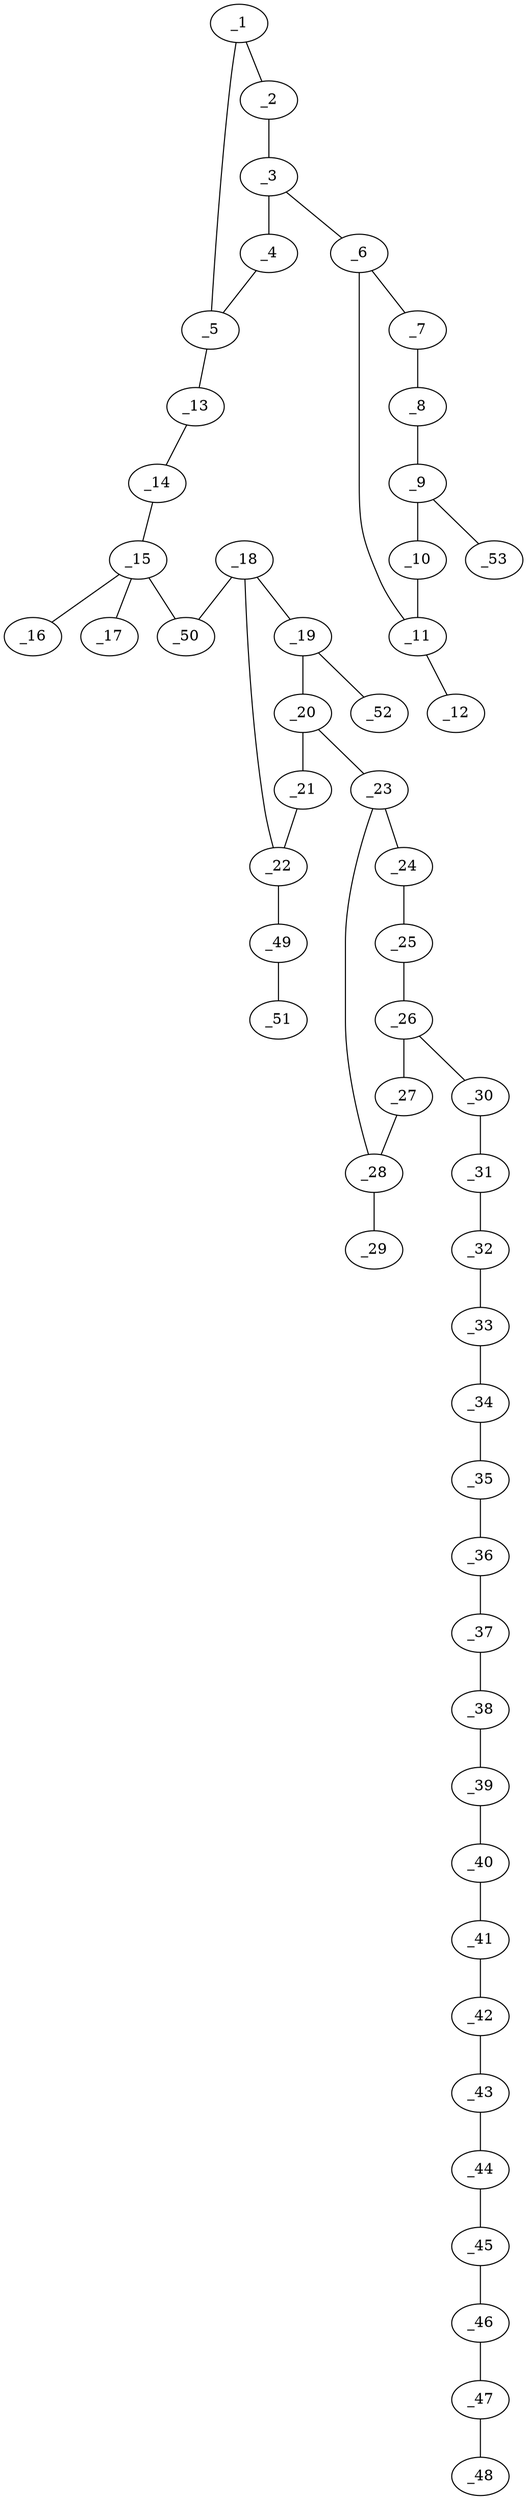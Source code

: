 graph molid699499 {
	_1	 [charge=0,
		chem=1,
		symbol="C  ",
		x="3.5595",
		y="9.1458"];
	_2	 [charge=0,
		chem=1,
		symbol="C  ",
		x="3.455",
		y="10.1403"];
	_1 -- _2	 [valence=1];
	_5	 [charge=0,
		chem=1,
		symbol="C  ",
		x="4.5377",
		y="8.9379"];
	_1 -- _5	 [valence=1];
	_3	 [charge=0,
		chem=1,
		symbol="C  ",
		x="4.3686",
		y="10.5471"];
	_2 -- _3	 [valence=1];
	_4	 [charge=0,
		chem=2,
		symbol="O  ",
		x="5.0377",
		y="9.8039"];
	_3 -- _4	 [valence=1];
	_6	 [charge=0,
		chem=4,
		symbol="N  ",
		x="4.5765",
		y="11.5252"];
	_3 -- _6	 [valence=1];
	_4 -- _5	 [valence=1];
	_13	 [charge=0,
		chem=1,
		symbol="C  ",
		x="4.9444",
		y="8.0243"];
	_5 -- _13	 [valence=1];
	_7	 [charge=0,
		chem=1,
		symbol="C  ",
		x="5.5275",
		y="11.8342"];
	_6 -- _7	 [valence=1];
	_11	 [charge=0,
		chem=1,
		symbol="C  ",
		x="3.8333",
		y="12.1943"];
	_6 -- _11	 [valence=1];
	_8	 [charge=0,
		chem=1,
		symbol="C  ",
		x="5.7354",
		y="12.8124"];
	_7 -- _8	 [valence=2];
	_9	 [charge=0,
		chem=1,
		symbol="C  ",
		x="4.9923",
		y="13.4815"];
	_8 -- _9	 [valence=1];
	_10	 [charge=0,
		chem=4,
		symbol="N  ",
		x="4.0412",
		y="13.1725"];
	_9 -- _10	 [valence=1];
	_53	 [charge=0,
		chem=4,
		symbol="N  ",
		x="5.2002",
		y="14.4596"];
	_9 -- _53	 [valence=2];
	_10 -- _11	 [valence=1];
	_12	 [charge=0,
		chem=2,
		symbol="O  ",
		x="2.8823",
		y="11.8853"];
	_11 -- _12	 [valence=2];
	_14	 [charge=0,
		chem=2,
		symbol="O  ",
		x="4.3566",
		y="7.2153"];
	_13 -- _14	 [valence=1];
	_15	 [charge=0,
		chem=6,
		symbol="P  ",
		x="4.7634",
		y="6.3018"];
	_14 -- _15	 [valence=1];
	_16	 [charge=0,
		chem=2,
		symbol="O  ",
		x="3.8498",
		y="5.895"];
	_15 -- _16	 [valence=2];
	_17	 [charge=0,
		chem=2,
		symbol="O  ",
		x="5.6769",
		y="6.7085"];
	_15 -- _17	 [valence=1];
	_50	 [charge=0,
		chem=2,
		symbol="O  ",
		x="5.1701",
		y="5.3882"];
	_15 -- _50	 [valence=1];
	_18	 [charge=0,
		chem=1,
		symbol="C  ",
		x="4.5823",
		y="4.5792"];
	_19	 [charge=0,
		chem=1,
		symbol="C  ",
		x="4.8913",
		y="3.6282"];
	_18 -- _19	 [valence=1];
	_22	 [charge=0,
		chem=1,
		symbol="C  ",
		x="3.5823",
		y="4.5792"];
	_18 -- _22	 [valence=1];
	_18 -- _50	 [valence=1];
	_20	 [charge=0,
		chem=1,
		symbol="C  ",
		x="4.0823",
		y="3.0404"];
	_19 -- _20	 [valence=1];
	_52	 [charge=0,
		chem=2,
		symbol="O  ",
		x="5.8424",
		y="3.3191"];
	_19 -- _52	 [valence=1];
	_21	 [charge=0,
		chem=2,
		symbol="O  ",
		x="3.2733",
		y="3.6282"];
	_20 -- _21	 [valence=1];
	_23	 [charge=0,
		chem=4,
		symbol="N  ",
		x="4.0823",
		y="2.0404"];
	_20 -- _23	 [valence=1];
	_21 -- _22	 [valence=1];
	_49	 [charge=0,
		chem=1,
		symbol="C  ",
		x="2.9945",
		y="5.3882"];
	_22 -- _49	 [valence=1];
	_24	 [charge=0,
		chem=1,
		symbol="C  ",
		x="4.9483",
		y="1.5404"];
	_23 -- _24	 [valence=1];
	_28	 [charge=0,
		chem=1,
		symbol="C  ",
		x="3.2163",
		y="1.5404"];
	_23 -- _28	 [valence=1];
	_25	 [charge=0,
		chem=1,
		symbol="C  ",
		x="4.9483",
		y="0.5404"];
	_24 -- _25	 [valence=2];
	_26	 [charge=0,
		chem=1,
		symbol="C  ",
		x="4.0823",
		y="0.0404"];
	_25 -- _26	 [valence=1];
	_27	 [charge=0,
		chem=4,
		symbol="N  ",
		x="3.2163",
		y="0.5404"];
	_26 -- _27	 [valence=2];
	_30	 [charge=0,
		chem=4,
		symbol="N  ",
		x="4.0823",
		y="-0.9596"];
	_26 -- _30	 [valence=1];
	_27 -- _28	 [valence=1];
	_29	 [charge=0,
		chem=2,
		symbol="O  ",
		x="2.3502",
		y="2.0404"];
	_28 -- _29	 [valence=2];
	_31	 [charge=0,
		chem=1,
		symbol="C  ",
		x="4.9483",
		y="-1.4596"];
	_30 -- _31	 [valence=1];
	_32	 [charge=0,
		chem=1,
		symbol="C  ",
		x="4.9483",
		y="-2.4596"];
	_31 -- _32	 [valence=1];
	_33	 [charge=0,
		chem=1,
		symbol="C  ",
		x="5.8143",
		y="-2.9596"];
	_32 -- _33	 [valence=1];
	_34	 [charge=0,
		chem=1,
		symbol="C  ",
		x="5.8143",
		y="-3.9596"];
	_33 -- _34	 [valence=1];
	_35	 [charge=0,
		chem=1,
		symbol="C  ",
		x="6.6803",
		y="-4.4596"];
	_34 -- _35	 [valence=1];
	_36	 [charge=0,
		chem=1,
		symbol="C  ",
		x="6.6803",
		y="-5.4596"];
	_35 -- _36	 [valence=1];
	_37	 [charge=0,
		chem=1,
		symbol="C  ",
		x="7.5464",
		y="-5.9596"];
	_36 -- _37	 [valence=1];
	_38	 [charge=0,
		chem=1,
		symbol="C  ",
		x="7.5464",
		y="-6.9596"];
	_37 -- _38	 [valence=1];
	_39	 [charge=0,
		chem=1,
		symbol="C  ",
		x="8.4124",
		y="-7.4596"];
	_38 -- _39	 [valence=1];
	_40	 [charge=0,
		chem=1,
		symbol="C  ",
		x="8.4124",
		y="-8.4596"];
	_39 -- _40	 [valence=1];
	_41	 [charge=0,
		chem=1,
		symbol="C  ",
		x="9.2784",
		y="-8.9596"];
	_40 -- _41	 [valence=1];
	_42	 [charge=0,
		chem=1,
		symbol="C  ",
		x="9.2784",
		y="-9.9596"];
	_41 -- _42	 [valence=1];
	_43	 [charge=0,
		chem=1,
		symbol="C  ",
		x="10.1444",
		y="-10.4596"];
	_42 -- _43	 [valence=1];
	_44	 [charge=0,
		chem=1,
		symbol="C  ",
		x="10.1444",
		y="-11.4596"];
	_43 -- _44	 [valence=1];
	_45	 [charge=0,
		chem=1,
		symbol="C  ",
		x="11.0104",
		y="-11.9596"];
	_44 -- _45	 [valence=1];
	_46	 [charge=0,
		chem=1,
		symbol="C  ",
		x="11.0104",
		y="-12.9596"];
	_45 -- _46	 [valence=1];
	_47	 [charge=0,
		chem=1,
		symbol="C  ",
		x="11.8765",
		y="-13.4596"];
	_46 -- _47	 [valence=1];
	_48	 [charge=0,
		chem=1,
		symbol="C  ",
		x="11.8765",
		y="-14.4596"];
	_47 -- _48	 [valence=1];
	_51	 [charge=0,
		chem=2,
		symbol="O  ",
		x=2,
		y="5.2837"];
	_49 -- _51	 [valence=1];
}
